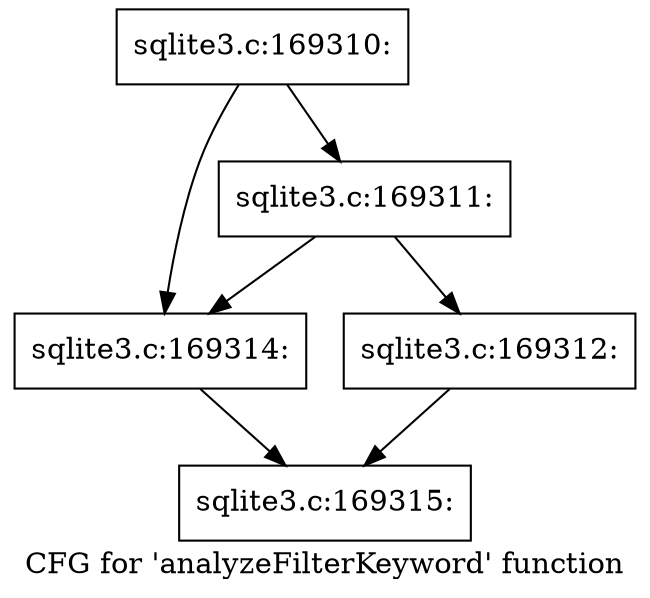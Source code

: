 digraph "CFG for 'analyzeFilterKeyword' function" {
	label="CFG for 'analyzeFilterKeyword' function";

	Node0x55c0f88845f0 [shape=record,label="{sqlite3.c:169310:}"];
	Node0x55c0f88845f0 -> Node0x55c0f8884ab0;
	Node0x55c0f88845f0 -> Node0x55c0f8884a60;
	Node0x55c0f8884ab0 [shape=record,label="{sqlite3.c:169311:}"];
	Node0x55c0f8884ab0 -> Node0x55c0f8884a10;
	Node0x55c0f8884ab0 -> Node0x55c0f8884a60;
	Node0x55c0f8884a10 [shape=record,label="{sqlite3.c:169312:}"];
	Node0x55c0f8884a10 -> Node0x55c0f8884770;
	Node0x55c0f8884a60 [shape=record,label="{sqlite3.c:169314:}"];
	Node0x55c0f8884a60 -> Node0x55c0f8884770;
	Node0x55c0f8884770 [shape=record,label="{sqlite3.c:169315:}"];
}
